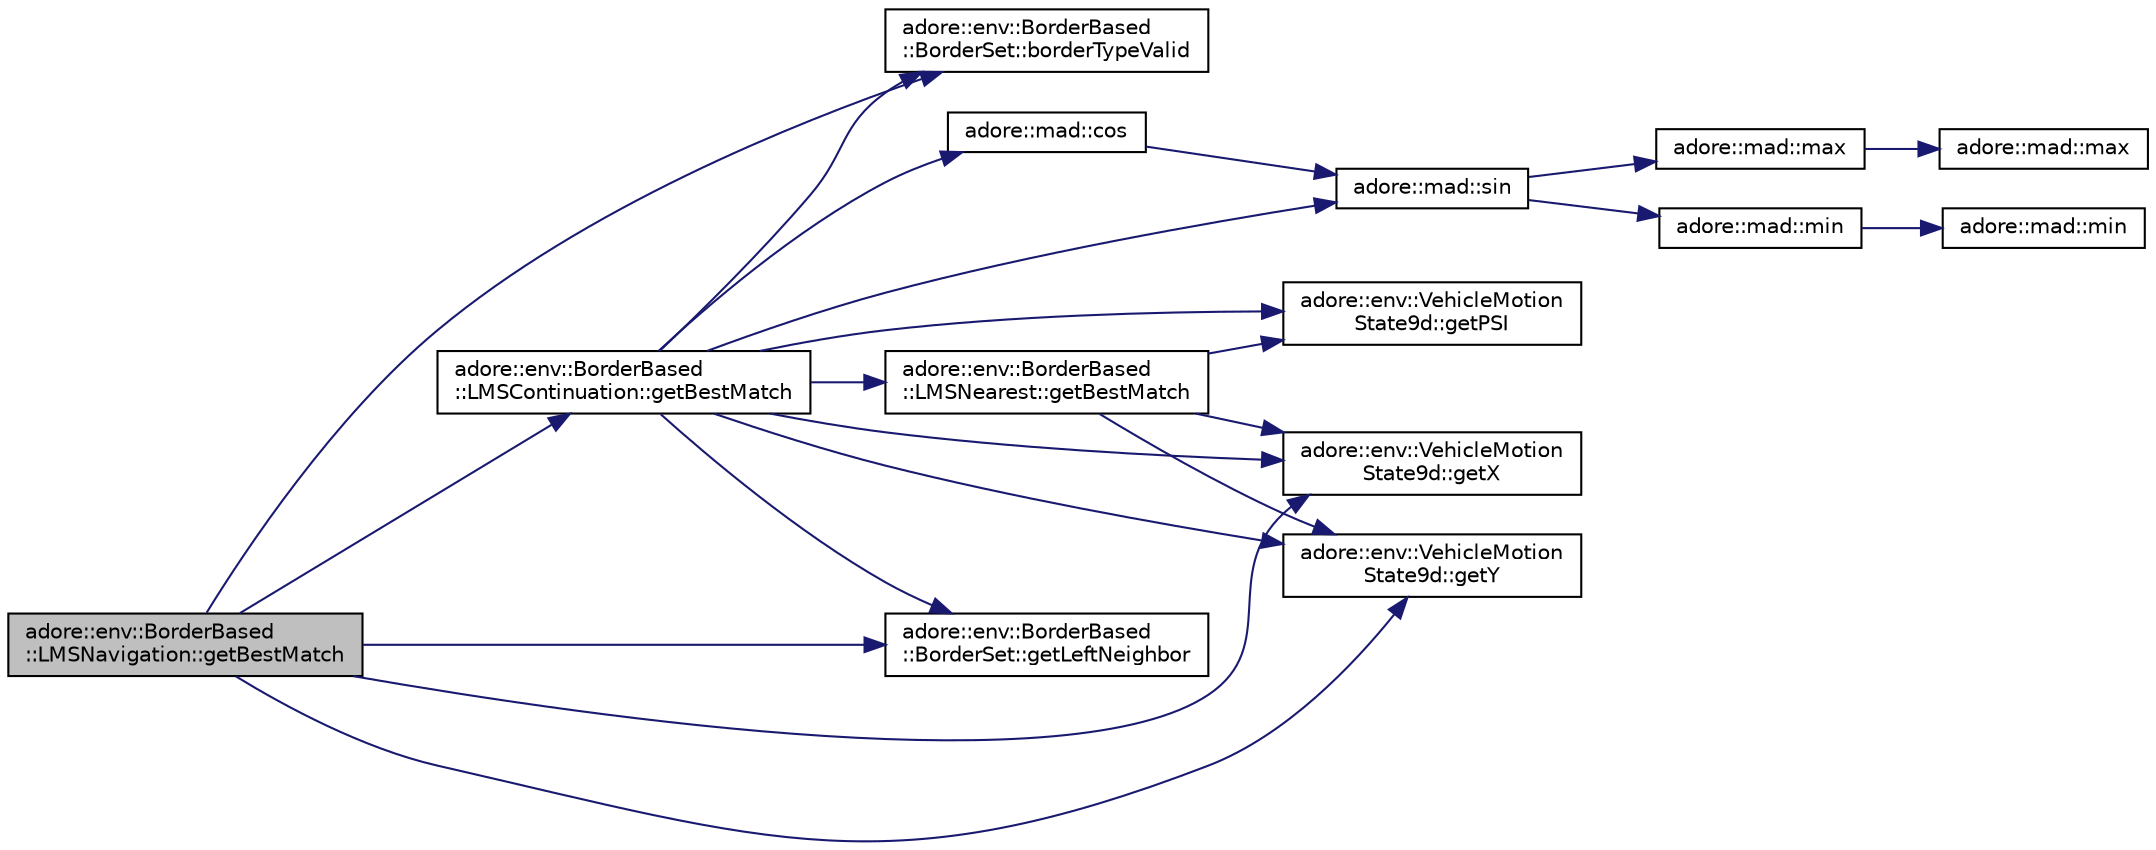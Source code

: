 digraph "adore::env::BorderBased::LMSNavigation::getBestMatch"
{
 // LATEX_PDF_SIZE
  edge [fontname="Helvetica",fontsize="10",labelfontname="Helvetica",labelfontsize="10"];
  node [fontname="Helvetica",fontsize="10",shape=record];
  rankdir="LR";
  Node1 [label="adore::env::BorderBased\l::LMSNavigation::getBestMatch",height=0.2,width=0.4,color="black", fillcolor="grey75", style="filled", fontcolor="black",tooltip=" "];
  Node1 -> Node2 [color="midnightblue",fontsize="10",style="solid",fontname="Helvetica"];
  Node2 [label="adore::env::BorderBased\l::BorderSet::borderTypeValid",height=0.2,width=0.4,color="black", fillcolor="white", style="filled",URL="$classadore_1_1env_1_1BorderBased_1_1BorderSet.html#afb523effcee573e774147446ecc756ab",tooltip="check whether border type is in allowed types of set"];
  Node1 -> Node3 [color="midnightblue",fontsize="10",style="solid",fontname="Helvetica"];
  Node3 [label="adore::env::BorderBased\l::LMSContinuation::getBestMatch",height=0.2,width=0.4,color="black", fillcolor="white", style="filled",URL="$classadore_1_1env_1_1BorderBased_1_1LMSContinuation.html#a94caf4e32d1b28b886702fb9a0c2c1cc",tooltip=" "];
  Node3 -> Node2 [color="midnightblue",fontsize="10",style="solid",fontname="Helvetica"];
  Node3 -> Node4 [color="midnightblue",fontsize="10",style="solid",fontname="Helvetica"];
  Node4 [label="adore::mad::cos",height=0.2,width=0.4,color="black", fillcolor="white", style="filled",URL="$namespaceadore_1_1mad.html#a70b9fe3efbb34c0f9621147e3456bfa8",tooltip=" "];
  Node4 -> Node5 [color="midnightblue",fontsize="10",style="solid",fontname="Helvetica"];
  Node5 [label="adore::mad::sin",height=0.2,width=0.4,color="black", fillcolor="white", style="filled",URL="$namespaceadore_1_1mad.html#acec540f9bf9b6eb0e027d332d3fe5577",tooltip=" "];
  Node5 -> Node6 [color="midnightblue",fontsize="10",style="solid",fontname="Helvetica"];
  Node6 [label="adore::mad::max",height=0.2,width=0.4,color="black", fillcolor="white", style="filled",URL="$namespaceadore_1_1mad.html#adea062854ef0b105a3fdca8cf2aca945",tooltip=" "];
  Node6 -> Node7 [color="midnightblue",fontsize="10",style="solid",fontname="Helvetica"];
  Node7 [label="adore::mad::max",height=0.2,width=0.4,color="black", fillcolor="white", style="filled",URL="$namespaceadore_1_1mad.html#a618a8842fed7b9375957b1e393c58492",tooltip=" "];
  Node5 -> Node8 [color="midnightblue",fontsize="10",style="solid",fontname="Helvetica"];
  Node8 [label="adore::mad::min",height=0.2,width=0.4,color="black", fillcolor="white", style="filled",URL="$namespaceadore_1_1mad.html#ab58ecb752f9bbfe27832e0a2c0e22c2b",tooltip=" "];
  Node8 -> Node9 [color="midnightblue",fontsize="10",style="solid",fontname="Helvetica"];
  Node9 [label="adore::mad::min",height=0.2,width=0.4,color="black", fillcolor="white", style="filled",URL="$namespaceadore_1_1mad.html#ac61b79c007d1859f93a10c04272095a1",tooltip=" "];
  Node3 -> Node10 [color="midnightblue",fontsize="10",style="solid",fontname="Helvetica"];
  Node10 [label="adore::env::BorderBased\l::LMSNearest::getBestMatch",height=0.2,width=0.4,color="black", fillcolor="white", style="filled",URL="$classadore_1_1env_1_1BorderBased_1_1LMSNearest.html#aa6adbfb953c500d7c7cce7769a32220c",tooltip=" "];
  Node10 -> Node11 [color="midnightblue",fontsize="10",style="solid",fontname="Helvetica"];
  Node11 [label="adore::env::VehicleMotion\lState9d::getPSI",height=0.2,width=0.4,color="black", fillcolor="white", style="filled",URL="$structadore_1_1env_1_1VehicleMotionState9d.html#a65ca6ea033cf05674de50b8996a586a3",tooltip="Get the heading."];
  Node10 -> Node12 [color="midnightblue",fontsize="10",style="solid",fontname="Helvetica"];
  Node12 [label="adore::env::VehicleMotion\lState9d::getX",height=0.2,width=0.4,color="black", fillcolor="white", style="filled",URL="$structadore_1_1env_1_1VehicleMotionState9d.html#a16d6d61f5dfa1028ca97d8f1a8b6e8cf",tooltip="Get the x-coordinate."];
  Node10 -> Node13 [color="midnightblue",fontsize="10",style="solid",fontname="Helvetica"];
  Node13 [label="adore::env::VehicleMotion\lState9d::getY",height=0.2,width=0.4,color="black", fillcolor="white", style="filled",URL="$structadore_1_1env_1_1VehicleMotionState9d.html#a51e8eed0ef10d909592edcb933c1b802",tooltip="Get the y-coordinate."];
  Node3 -> Node14 [color="midnightblue",fontsize="10",style="solid",fontname="Helvetica"];
  Node14 [label="adore::env::BorderBased\l::BorderSet::getLeftNeighbor",height=0.2,width=0.4,color="black", fillcolor="white", style="filled",URL="$classadore_1_1env_1_1BorderBased_1_1BorderSet.html#a8af807fde181a20de55594592d752adc",tooltip="Get left neighbor of a border."];
  Node3 -> Node11 [color="midnightblue",fontsize="10",style="solid",fontname="Helvetica"];
  Node3 -> Node12 [color="midnightblue",fontsize="10",style="solid",fontname="Helvetica"];
  Node3 -> Node13 [color="midnightblue",fontsize="10",style="solid",fontname="Helvetica"];
  Node3 -> Node5 [color="midnightblue",fontsize="10",style="solid",fontname="Helvetica"];
  Node1 -> Node14 [color="midnightblue",fontsize="10",style="solid",fontname="Helvetica"];
  Node1 -> Node12 [color="midnightblue",fontsize="10",style="solid",fontname="Helvetica"];
  Node1 -> Node13 [color="midnightblue",fontsize="10",style="solid",fontname="Helvetica"];
}
